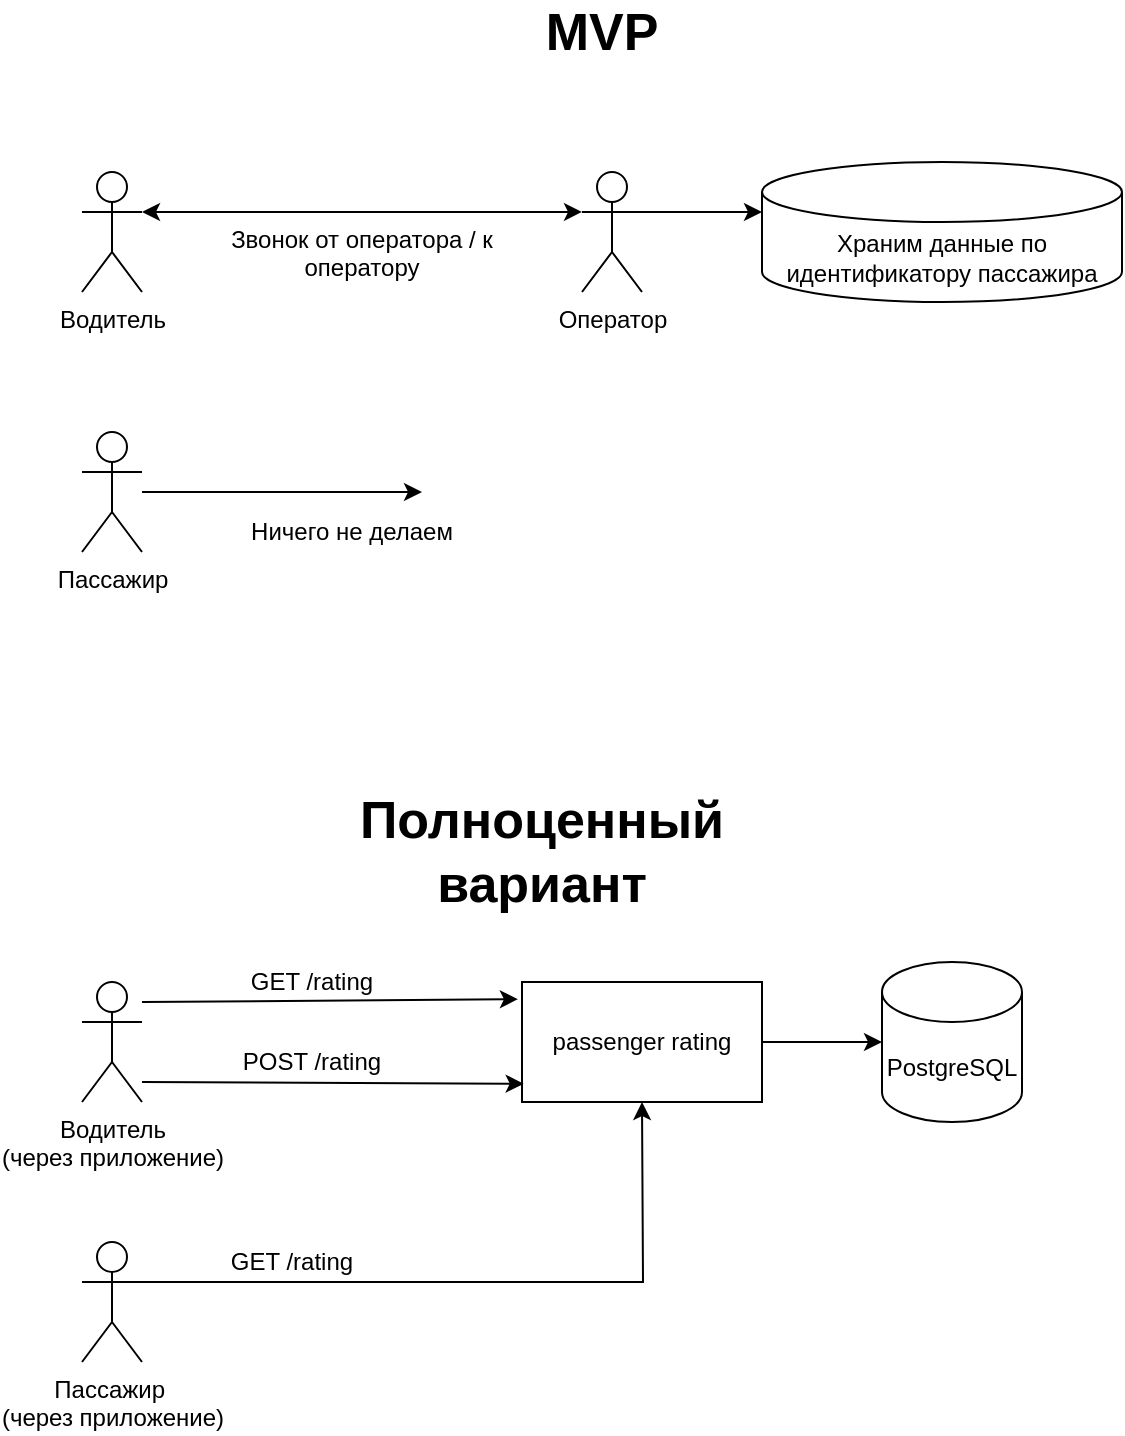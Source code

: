 <mxfile version="14.7.4" type="device"><diagram id="2fKgkr2YrlXJcfvPwVCj" name="Page-1"><mxGraphModel dx="1295" dy="828" grid="1" gridSize="10" guides="1" tooltips="1" connect="1" arrows="1" fold="1" page="1" pageScale="1" pageWidth="827" pageHeight="1169" math="0" shadow="0"><root><mxCell id="0"/><mxCell id="1" parent="0"/><mxCell id="Jbn18nbFf5swopeBGIL0-1" value="Водитель" style="shape=umlActor;verticalLabelPosition=bottom;verticalAlign=top;html=1;outlineConnect=0;" vertex="1" parent="1"><mxGeometry x="180" y="190" width="30" height="60" as="geometry"/></mxCell><mxCell id="Jbn18nbFf5swopeBGIL0-4" value="Пассажир" style="shape=umlActor;verticalLabelPosition=bottom;verticalAlign=top;html=1;outlineConnect=0;" vertex="1" parent="1"><mxGeometry x="180" y="320" width="30" height="60" as="geometry"/></mxCell><mxCell id="Jbn18nbFf5swopeBGIL0-6" value="" style="endArrow=classic;html=1;" edge="1" parent="1" source="Jbn18nbFf5swopeBGIL0-4"><mxGeometry width="50" height="50" relative="1" as="geometry"><mxPoint x="390" y="530" as="sourcePoint"/><mxPoint x="350" y="350" as="targetPoint"/></mxGeometry></mxCell><mxCell id="Jbn18nbFf5swopeBGIL0-7" value="Ничего не делаем" style="text;html=1;strokeColor=none;fillColor=none;align=center;verticalAlign=middle;whiteSpace=wrap;rounded=0;" vertex="1" parent="1"><mxGeometry x="250" y="360" width="130" height="20" as="geometry"/></mxCell><mxCell id="Jbn18nbFf5swopeBGIL0-14" value="Водитель &lt;br&gt;(через приложение)" style="shape=umlActor;verticalLabelPosition=bottom;verticalAlign=top;html=1;outlineConnect=0;" vertex="1" parent="1"><mxGeometry x="180" y="595" width="30" height="60" as="geometry"/></mxCell><mxCell id="Jbn18nbFf5swopeBGIL0-27" style="edgeStyle=orthogonalEdgeStyle;rounded=0;orthogonalLoop=1;jettySize=auto;html=1;exitX=1;exitY=0.333;exitDx=0;exitDy=0;exitPerimeter=0;" edge="1" parent="1" source="Jbn18nbFf5swopeBGIL0-15"><mxGeometry relative="1" as="geometry"><mxPoint x="460" y="655" as="targetPoint"/></mxGeometry></mxCell><mxCell id="Jbn18nbFf5swopeBGIL0-15" value="Пассажир&amp;nbsp;&lt;br&gt;(через приложение)" style="shape=umlActor;verticalLabelPosition=bottom;verticalAlign=top;html=1;outlineConnect=0;" vertex="1" parent="1"><mxGeometry x="180" y="725" width="30" height="60" as="geometry"/></mxCell><mxCell id="Jbn18nbFf5swopeBGIL0-19" value="PostgreSQL" style="shape=cylinder3;whiteSpace=wrap;html=1;boundedLbl=1;backgroundOutline=1;size=15;" vertex="1" parent="1"><mxGeometry x="580" y="585" width="70" height="80" as="geometry"/></mxCell><mxCell id="Jbn18nbFf5swopeBGIL0-25" style="edgeStyle=orthogonalEdgeStyle;rounded=0;orthogonalLoop=1;jettySize=auto;html=1;exitX=1;exitY=0.5;exitDx=0;exitDy=0;" edge="1" parent="1" source="Jbn18nbFf5swopeBGIL0-20" target="Jbn18nbFf5swopeBGIL0-19"><mxGeometry relative="1" as="geometry"/></mxCell><mxCell id="Jbn18nbFf5swopeBGIL0-20" value="passenger rating" style="rounded=0;whiteSpace=wrap;html=1;" vertex="1" parent="1"><mxGeometry x="400" y="595" width="120" height="60" as="geometry"/></mxCell><mxCell id="Jbn18nbFf5swopeBGIL0-21" value="" style="endArrow=classic;html=1;entryX=0.007;entryY=0.848;entryDx=0;entryDy=0;entryPerimeter=0;" edge="1" parent="1" target="Jbn18nbFf5swopeBGIL0-20"><mxGeometry width="50" height="50" relative="1" as="geometry"><mxPoint x="210" y="645" as="sourcePoint"/><mxPoint x="400" y="645" as="targetPoint"/></mxGeometry></mxCell><mxCell id="Jbn18nbFf5swopeBGIL0-22" value="" style="endArrow=classic;html=1;entryX=-0.017;entryY=0.143;entryDx=0;entryDy=0;entryPerimeter=0;" edge="1" parent="1" target="Jbn18nbFf5swopeBGIL0-20"><mxGeometry width="50" height="50" relative="1" as="geometry"><mxPoint x="210" y="605" as="sourcePoint"/><mxPoint x="400" y="605" as="targetPoint"/></mxGeometry></mxCell><mxCell id="Jbn18nbFf5swopeBGIL0-23" value="GET /rating" style="text;html=1;strokeColor=none;fillColor=none;align=center;verticalAlign=middle;whiteSpace=wrap;rounded=0;" vertex="1" parent="1"><mxGeometry x="240" y="585" width="110" height="20" as="geometry"/></mxCell><mxCell id="Jbn18nbFf5swopeBGIL0-24" value="POST /rating" style="text;html=1;strokeColor=none;fillColor=none;align=center;verticalAlign=middle;whiteSpace=wrap;rounded=0;" vertex="1" parent="1"><mxGeometry x="240" y="625" width="110" height="20" as="geometry"/></mxCell><mxCell id="Jbn18nbFf5swopeBGIL0-26" value="GET /rating" style="text;html=1;strokeColor=none;fillColor=none;align=center;verticalAlign=middle;whiteSpace=wrap;rounded=0;" vertex="1" parent="1"><mxGeometry x="230" y="725" width="110" height="20" as="geometry"/></mxCell><mxCell id="Jbn18nbFf5swopeBGIL0-28" value="MVP" style="text;html=1;strokeColor=none;fillColor=none;align=center;verticalAlign=middle;whiteSpace=wrap;rounded=0;fontSize=26;fontStyle=1" vertex="1" parent="1"><mxGeometry x="420" y="110" width="40" height="20" as="geometry"/></mxCell><mxCell id="Jbn18nbFf5swopeBGIL0-29" value="Полноценный вариант" style="text;html=1;strokeColor=none;fillColor=none;align=center;verticalAlign=middle;whiteSpace=wrap;rounded=0;fontSize=26;fontStyle=1" vertex="1" parent="1"><mxGeometry x="390" y="520" width="40" height="20" as="geometry"/></mxCell><mxCell id="Jbn18nbFf5swopeBGIL0-42" style="edgeStyle=orthogonalEdgeStyle;rounded=0;orthogonalLoop=1;jettySize=auto;html=1;exitX=1;exitY=0.333;exitDx=0;exitDy=0;exitPerimeter=0;entryX=0;entryY=0;entryDx=0;entryDy=25;entryPerimeter=0;fontSize=12;" edge="1" parent="1" source="Jbn18nbFf5swopeBGIL0-31" target="Jbn18nbFf5swopeBGIL0-40"><mxGeometry relative="1" as="geometry"/></mxCell><mxCell id="Jbn18nbFf5swopeBGIL0-31" value="Оператор" style="shape=umlActor;verticalLabelPosition=bottom;verticalAlign=top;html=1;outlineConnect=0;" vertex="1" parent="1"><mxGeometry x="430" y="190" width="30" height="60" as="geometry"/></mxCell><mxCell id="Jbn18nbFf5swopeBGIL0-40" value="Храним данные по идентификатору пассажира" style="shape=cylinder3;whiteSpace=wrap;html=1;boundedLbl=1;backgroundOutline=1;size=15;fontSize=12;" vertex="1" parent="1"><mxGeometry x="520" y="185" width="180" height="70" as="geometry"/></mxCell><mxCell id="Jbn18nbFf5swopeBGIL0-43" value="" style="endArrow=classic;startArrow=classic;html=1;fontSize=12;entryX=0;entryY=0.333;entryDx=0;entryDy=0;entryPerimeter=0;exitX=1;exitY=0.333;exitDx=0;exitDy=0;exitPerimeter=0;" edge="1" parent="1" source="Jbn18nbFf5swopeBGIL0-1" target="Jbn18nbFf5swopeBGIL0-31"><mxGeometry width="50" height="50" relative="1" as="geometry"><mxPoint x="290" y="250" as="sourcePoint"/><mxPoint x="340" y="200" as="targetPoint"/></mxGeometry></mxCell><mxCell id="Jbn18nbFf5swopeBGIL0-44" value="Звонок от оператора / к оператору" style="text;whiteSpace=wrap;html=1;fontSize=12;align=center;" vertex="1" parent="1"><mxGeometry x="250" y="210" width="140" height="30" as="geometry"/></mxCell></root></mxGraphModel></diagram></mxfile>